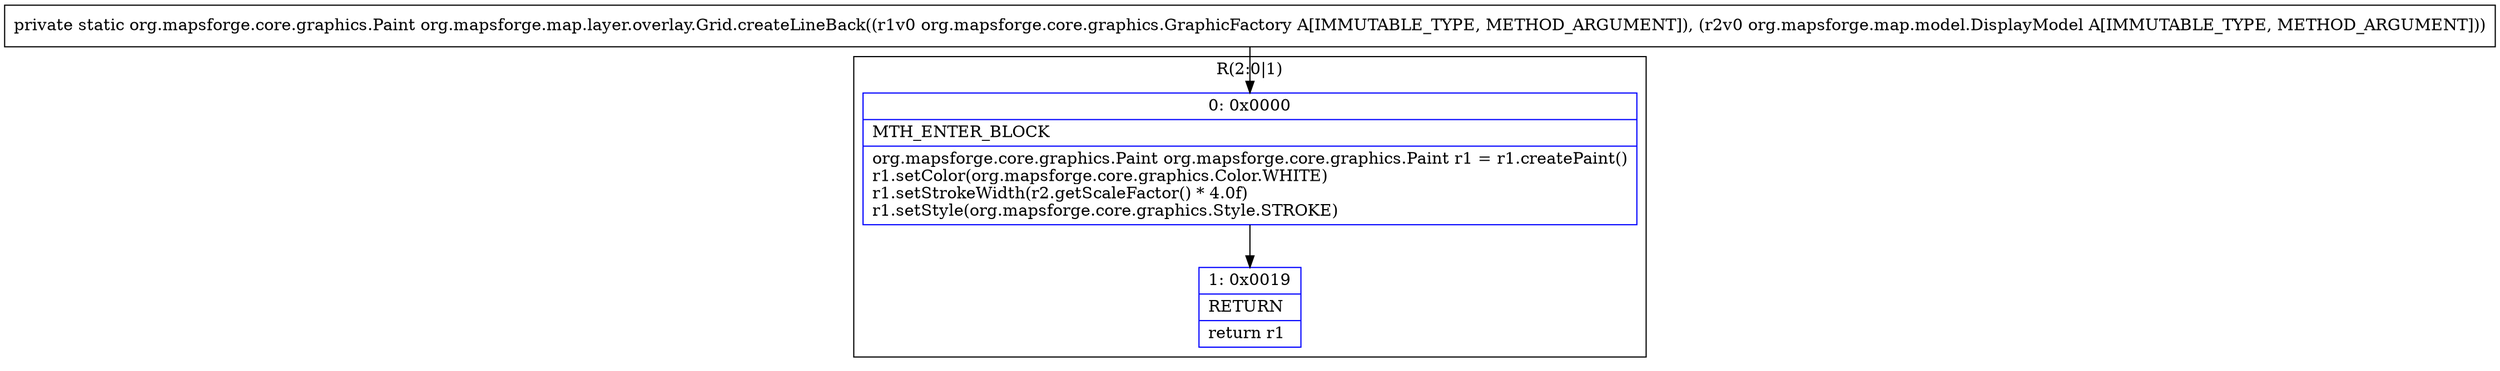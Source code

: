 digraph "CFG fororg.mapsforge.map.layer.overlay.Grid.createLineBack(Lorg\/mapsforge\/core\/graphics\/GraphicFactory;Lorg\/mapsforge\/map\/model\/DisplayModel;)Lorg\/mapsforge\/core\/graphics\/Paint;" {
subgraph cluster_Region_1882095576 {
label = "R(2:0|1)";
node [shape=record,color=blue];
Node_0 [shape=record,label="{0\:\ 0x0000|MTH_ENTER_BLOCK\l|org.mapsforge.core.graphics.Paint org.mapsforge.core.graphics.Paint r1 = r1.createPaint()\lr1.setColor(org.mapsforge.core.graphics.Color.WHITE)\lr1.setStrokeWidth(r2.getScaleFactor() * 4.0f)\lr1.setStyle(org.mapsforge.core.graphics.Style.STROKE)\l}"];
Node_1 [shape=record,label="{1\:\ 0x0019|RETURN\l|return r1\l}"];
}
MethodNode[shape=record,label="{private static org.mapsforge.core.graphics.Paint org.mapsforge.map.layer.overlay.Grid.createLineBack((r1v0 org.mapsforge.core.graphics.GraphicFactory A[IMMUTABLE_TYPE, METHOD_ARGUMENT]), (r2v0 org.mapsforge.map.model.DisplayModel A[IMMUTABLE_TYPE, METHOD_ARGUMENT])) }"];
MethodNode -> Node_0;
Node_0 -> Node_1;
}

